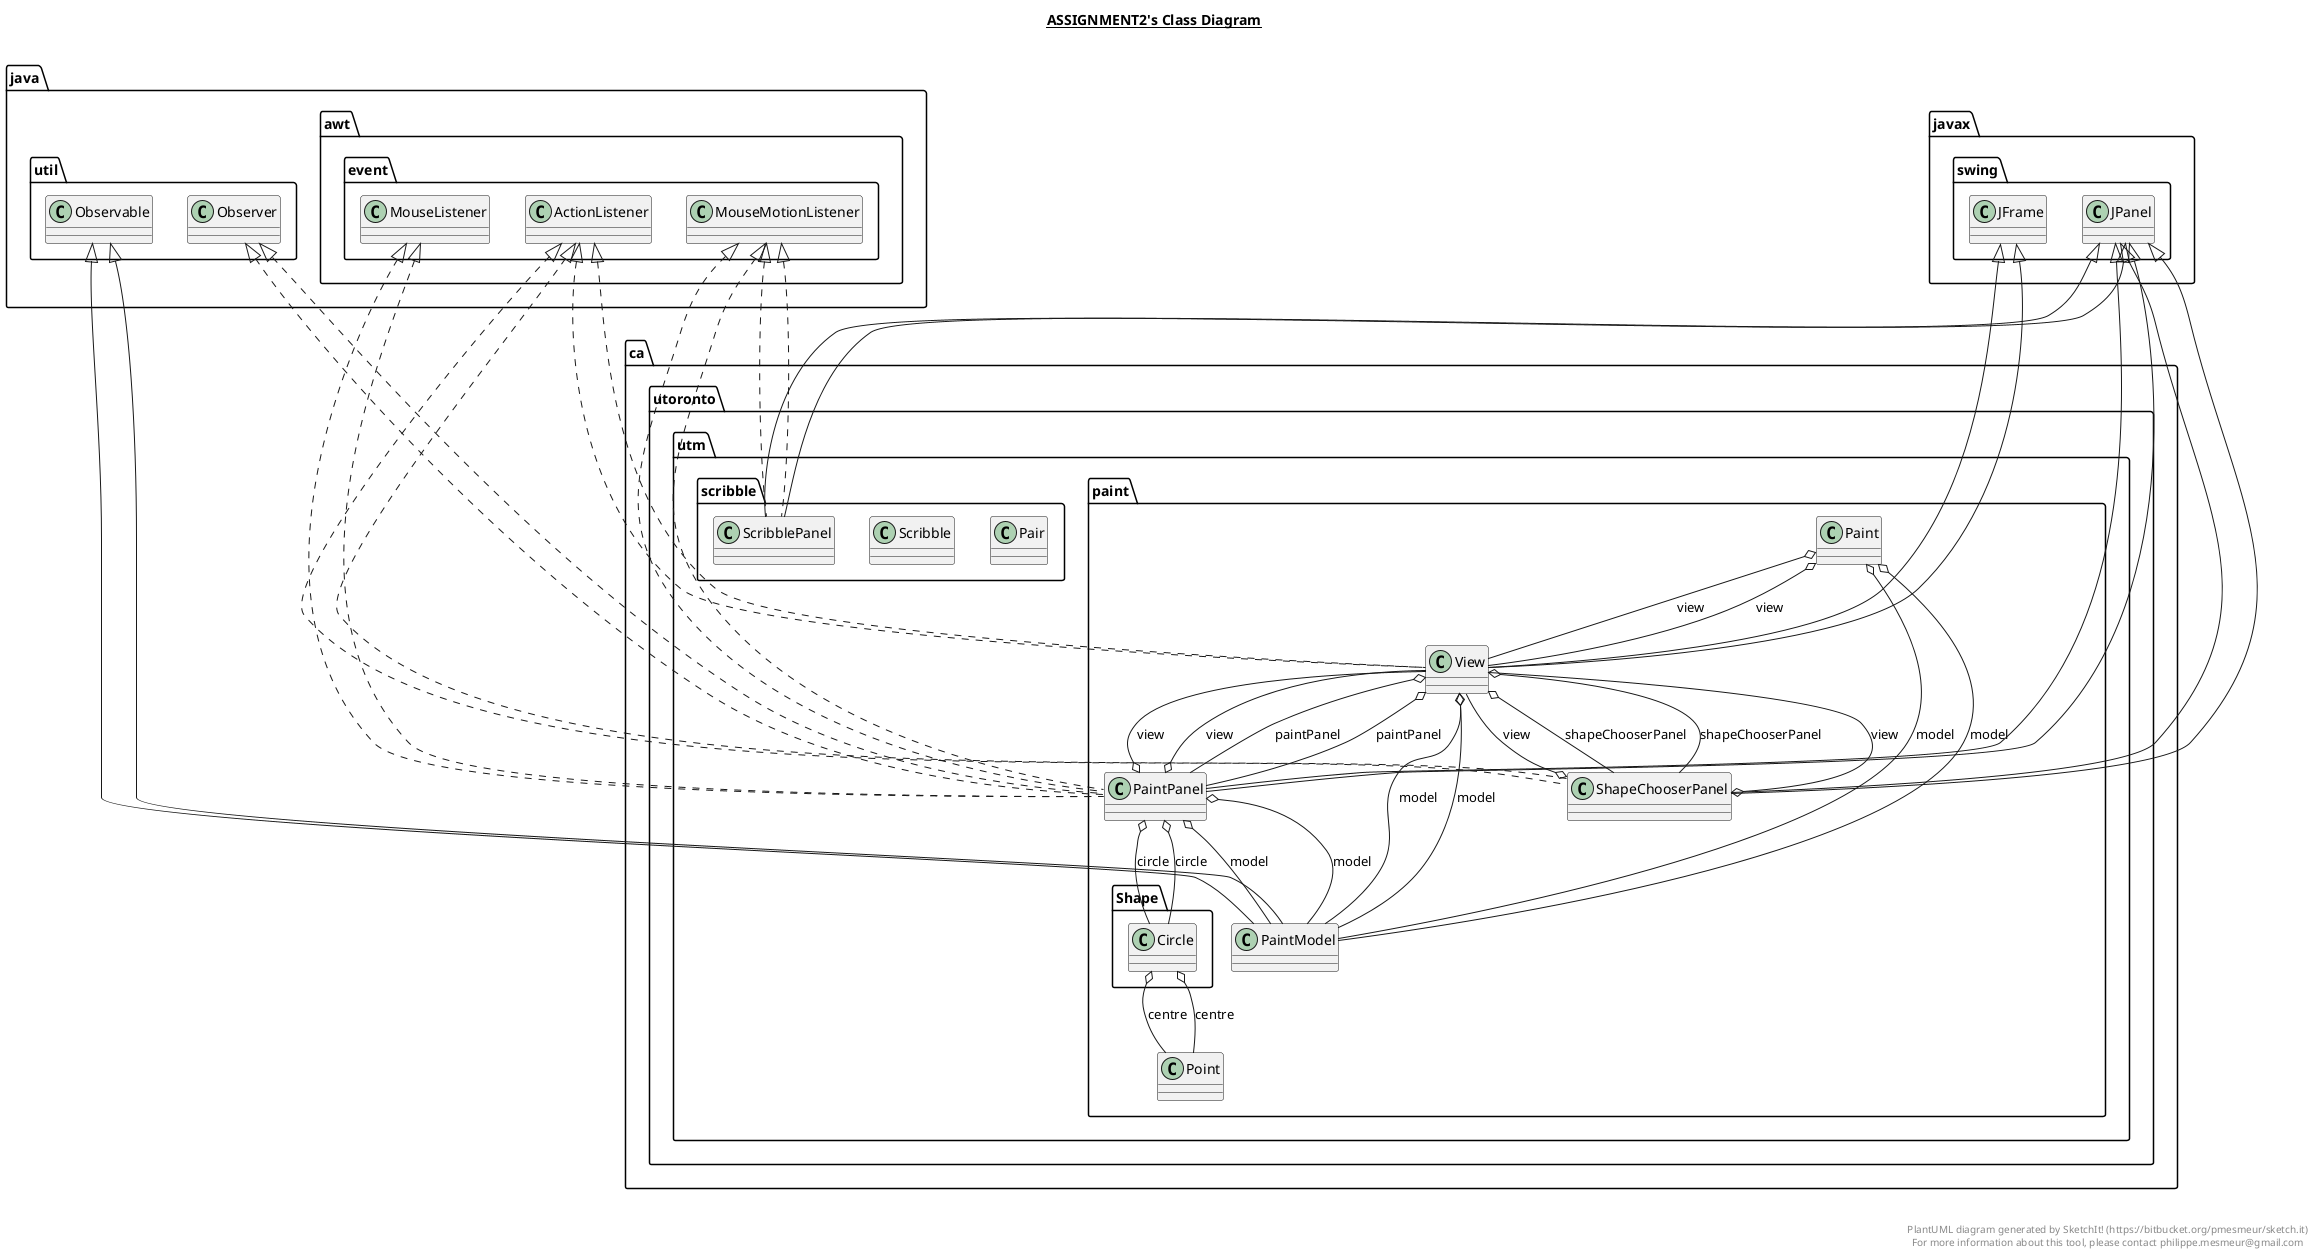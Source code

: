 @startuml

title __ASSIGNMENT2's Class Diagram__\n

  namespace ca.utoronto.utm.paint {
    class ca.utoronto.utm.paint.Shape.Circle {
    }
  }
  

  namespace ca.utoronto.utm.paint {
    class ca.utoronto.utm.paint.Shape.Circle {
    }
  }
  

  namespace ca.utoronto.utm.paint {
    class ca.utoronto.utm.paint.Paint {
    }
  }
  

  namespace ca.utoronto.utm.paint {
    class ca.utoronto.utm.paint.Paint {
    }
  }
  

  namespace ca.utoronto.utm.paint {
    class ca.utoronto.utm.paint.PaintModel {
    }
  }
  

  namespace ca.utoronto.utm.paint {
    class ca.utoronto.utm.paint.PaintModel {
    }
  }
  

  namespace ca.utoronto.utm.paint {
    class ca.utoronto.utm.paint.PaintPanel {
    }
  }
  

  namespace ca.utoronto.utm.paint {
    class ca.utoronto.utm.paint.PaintPanel {
    }
  }
  

  namespace ca.utoronto.utm.paint {
    class ca.utoronto.utm.paint.Point {
    }
  }
  

  namespace ca.utoronto.utm.paint {
    class ca.utoronto.utm.paint.Point {
    }
  }
  

  namespace ca.utoronto.utm.paint {
    class ca.utoronto.utm.paint.ShapeChooserPanel {
    }
  }
  

  namespace ca.utoronto.utm.paint {
    class ca.utoronto.utm.paint.ShapeChooserPanel {
    }
  }
  

  namespace ca.utoronto.utm.paint {
    class ca.utoronto.utm.paint.View {
    }
  }
  

  namespace ca.utoronto.utm.paint {
    class ca.utoronto.utm.paint.View {
    }
  }
  

  namespace ca.utoronto.utm.scribble {
    class ca.utoronto.utm.scribble.Pair {
    }
  }
  

  namespace ca.utoronto.utm.scribble {
    class ca.utoronto.utm.scribble.Pair {
    }
  }
  

  namespace ca.utoronto.utm.scribble {
    class ca.utoronto.utm.scribble.Scribble {
    }
  }
  

  namespace ca.utoronto.utm.scribble {
    class ca.utoronto.utm.scribble.Scribble {
    }
  }
  

  namespace ca.utoronto.utm.scribble {
    class ca.utoronto.utm.scribble.ScribblePanel {
    }
  }
  

  namespace ca.utoronto.utm.scribble {
    class ca.utoronto.utm.scribble.ScribblePanel {
    }
  }
  

  ca.utoronto.utm.paint.Shape.Circle o-- ca.utoronto.utm.paint.Point : centre
  ca.utoronto.utm.paint.Shape.Circle o-- ca.utoronto.utm.paint.Point : centre
  ca.utoronto.utm.paint.Paint o-- ca.utoronto.utm.paint.PaintModel : model
  ca.utoronto.utm.paint.Paint o-- ca.utoronto.utm.paint.View : view
  ca.utoronto.utm.paint.Paint o-- ca.utoronto.utm.paint.PaintModel : model
  ca.utoronto.utm.paint.Paint o-- ca.utoronto.utm.paint.View : view
  ca.utoronto.utm.paint.PaintModel -up-|> java.util.Observable
  ca.utoronto.utm.paint.PaintModel -up-|> java.util.Observable
  ca.utoronto.utm.paint.PaintPanel .up.|> java.awt.event.MouseListener
  ca.utoronto.utm.paint.PaintPanel .up.|> java.awt.event.MouseMotionListener
  ca.utoronto.utm.paint.PaintPanel .up.|> java.util.Observer
  ca.utoronto.utm.paint.PaintPanel -up-|> javax.swing.JPanel
  ca.utoronto.utm.paint.PaintPanel o-- ca.utoronto.utm.paint.Shape.Circle : circle
  ca.utoronto.utm.paint.PaintPanel o-- ca.utoronto.utm.paint.PaintModel : model
  ca.utoronto.utm.paint.PaintPanel o-- ca.utoronto.utm.paint.View : view
  ca.utoronto.utm.paint.PaintPanel .up.|> java.awt.event.MouseListener
  ca.utoronto.utm.paint.PaintPanel .up.|> java.awt.event.MouseMotionListener
  ca.utoronto.utm.paint.PaintPanel .up.|> java.util.Observer
  ca.utoronto.utm.paint.PaintPanel -up-|> javax.swing.JPanel
  ca.utoronto.utm.paint.PaintPanel o-- ca.utoronto.utm.paint.Shape.Circle : circle
  ca.utoronto.utm.paint.PaintPanel o-- ca.utoronto.utm.paint.PaintModel : model
  ca.utoronto.utm.paint.PaintPanel o-- ca.utoronto.utm.paint.View : view
  ca.utoronto.utm.paint.ShapeChooserPanel .up.|> java.awt.event.ActionListener
  ca.utoronto.utm.paint.ShapeChooserPanel -up-|> javax.swing.JPanel
  ca.utoronto.utm.paint.ShapeChooserPanel o-- ca.utoronto.utm.paint.View : view
  ca.utoronto.utm.paint.ShapeChooserPanel .up.|> java.awt.event.ActionListener
  ca.utoronto.utm.paint.ShapeChooserPanel -up-|> javax.swing.JPanel
  ca.utoronto.utm.paint.ShapeChooserPanel o-- ca.utoronto.utm.paint.View : view
  ca.utoronto.utm.paint.View .up.|> java.awt.event.ActionListener
  ca.utoronto.utm.paint.View -up-|> javax.swing.JFrame
  ca.utoronto.utm.paint.View o-- ca.utoronto.utm.paint.PaintModel : model
  ca.utoronto.utm.paint.View o-- ca.utoronto.utm.paint.PaintPanel : paintPanel
  ca.utoronto.utm.paint.View o-- ca.utoronto.utm.paint.ShapeChooserPanel : shapeChooserPanel
  ca.utoronto.utm.paint.View .up.|> java.awt.event.ActionListener
  ca.utoronto.utm.paint.View -up-|> javax.swing.JFrame
  ca.utoronto.utm.paint.View o-- ca.utoronto.utm.paint.PaintModel : model
  ca.utoronto.utm.paint.View o-- ca.utoronto.utm.paint.PaintPanel : paintPanel
  ca.utoronto.utm.paint.View o-- ca.utoronto.utm.paint.ShapeChooserPanel : shapeChooserPanel
  ca.utoronto.utm.scribble.ScribblePanel .up.|> java.awt.event.MouseMotionListener
  ca.utoronto.utm.scribble.ScribblePanel -up-|> javax.swing.JPanel
  ca.utoronto.utm.scribble.ScribblePanel .up.|> java.awt.event.MouseMotionListener
  ca.utoronto.utm.scribble.ScribblePanel -up-|> javax.swing.JPanel


right footer


PlantUML diagram generated by SketchIt! (https://bitbucket.org/pmesmeur/sketch.it)
For more information about this tool, please contact philippe.mesmeur@gmail.com
endfooter

@enduml
